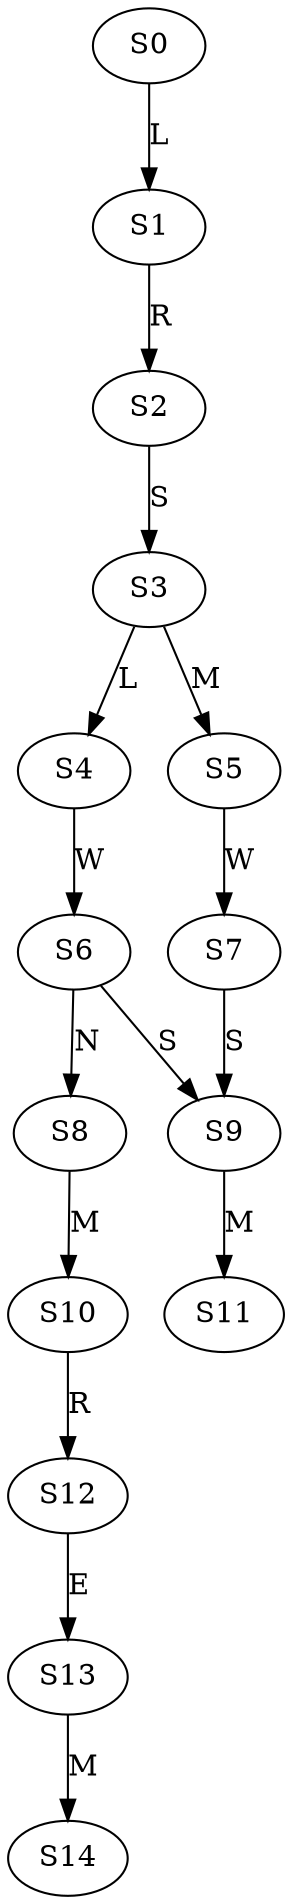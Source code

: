 strict digraph  {
	S0 -> S1 [ label = L ];
	S1 -> S2 [ label = R ];
	S2 -> S3 [ label = S ];
	S3 -> S4 [ label = L ];
	S3 -> S5 [ label = M ];
	S4 -> S6 [ label = W ];
	S5 -> S7 [ label = W ];
	S6 -> S8 [ label = N ];
	S6 -> S9 [ label = S ];
	S7 -> S9 [ label = S ];
	S8 -> S10 [ label = M ];
	S9 -> S11 [ label = M ];
	S10 -> S12 [ label = R ];
	S12 -> S13 [ label = E ];
	S13 -> S14 [ label = M ];
}
